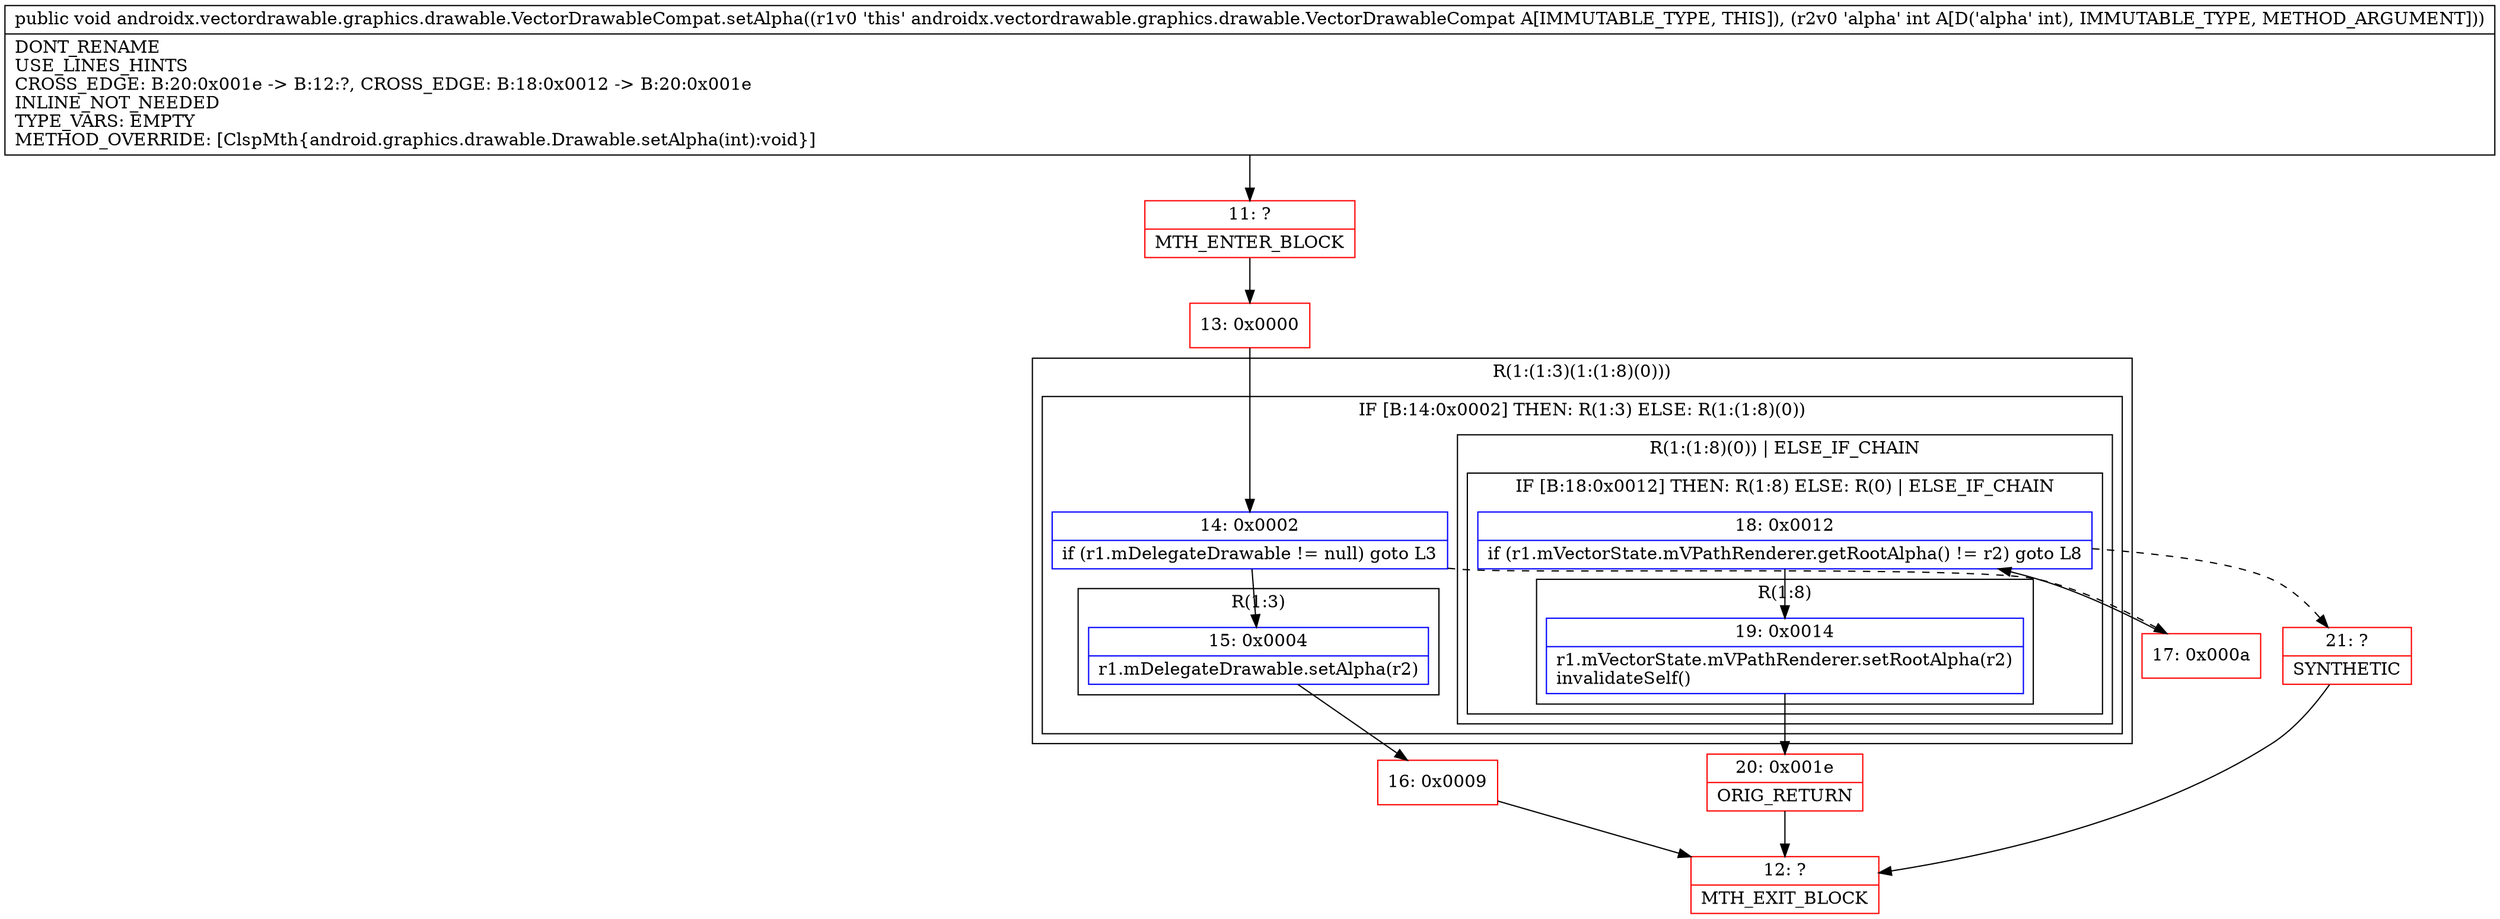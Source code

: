 digraph "CFG forandroidx.vectordrawable.graphics.drawable.VectorDrawableCompat.setAlpha(I)V" {
subgraph cluster_Region_1655700931 {
label = "R(1:(1:3)(1:(1:8)(0)))";
node [shape=record,color=blue];
subgraph cluster_IfRegion_687324549 {
label = "IF [B:14:0x0002] THEN: R(1:3) ELSE: R(1:(1:8)(0))";
node [shape=record,color=blue];
Node_14 [shape=record,label="{14\:\ 0x0002|if (r1.mDelegateDrawable != null) goto L3\l}"];
subgraph cluster_Region_1961914901 {
label = "R(1:3)";
node [shape=record,color=blue];
Node_15 [shape=record,label="{15\:\ 0x0004|r1.mDelegateDrawable.setAlpha(r2)\l}"];
}
subgraph cluster_Region_86440347 {
label = "R(1:(1:8)(0)) | ELSE_IF_CHAIN\l";
node [shape=record,color=blue];
subgraph cluster_IfRegion_419061017 {
label = "IF [B:18:0x0012] THEN: R(1:8) ELSE: R(0) | ELSE_IF_CHAIN\l";
node [shape=record,color=blue];
Node_18 [shape=record,label="{18\:\ 0x0012|if (r1.mVectorState.mVPathRenderer.getRootAlpha() != r2) goto L8\l}"];
subgraph cluster_Region_225755158 {
label = "R(1:8)";
node [shape=record,color=blue];
Node_19 [shape=record,label="{19\:\ 0x0014|r1.mVectorState.mVPathRenderer.setRootAlpha(r2)\linvalidateSelf()\l}"];
}
subgraph cluster_Region_2061728631 {
label = "R(0)";
node [shape=record,color=blue];
}
}
}
}
}
Node_11 [shape=record,color=red,label="{11\:\ ?|MTH_ENTER_BLOCK\l}"];
Node_13 [shape=record,color=red,label="{13\:\ 0x0000}"];
Node_16 [shape=record,color=red,label="{16\:\ 0x0009}"];
Node_12 [shape=record,color=red,label="{12\:\ ?|MTH_EXIT_BLOCK\l}"];
Node_17 [shape=record,color=red,label="{17\:\ 0x000a}"];
Node_20 [shape=record,color=red,label="{20\:\ 0x001e|ORIG_RETURN\l}"];
Node_21 [shape=record,color=red,label="{21\:\ ?|SYNTHETIC\l}"];
MethodNode[shape=record,label="{public void androidx.vectordrawable.graphics.drawable.VectorDrawableCompat.setAlpha((r1v0 'this' androidx.vectordrawable.graphics.drawable.VectorDrawableCompat A[IMMUTABLE_TYPE, THIS]), (r2v0 'alpha' int A[D('alpha' int), IMMUTABLE_TYPE, METHOD_ARGUMENT]))  | DONT_RENAME\lUSE_LINES_HINTS\lCROSS_EDGE: B:20:0x001e \-\> B:12:?, CROSS_EDGE: B:18:0x0012 \-\> B:20:0x001e\lINLINE_NOT_NEEDED\lTYPE_VARS: EMPTY\lMETHOD_OVERRIDE: [ClspMth\{android.graphics.drawable.Drawable.setAlpha(int):void\}]\l}"];
MethodNode -> Node_11;Node_14 -> Node_15;
Node_14 -> Node_17[style=dashed];
Node_15 -> Node_16;
Node_18 -> Node_19;
Node_18 -> Node_21[style=dashed];
Node_19 -> Node_20;
Node_11 -> Node_13;
Node_13 -> Node_14;
Node_16 -> Node_12;
Node_17 -> Node_18;
Node_20 -> Node_12;
Node_21 -> Node_12;
}

